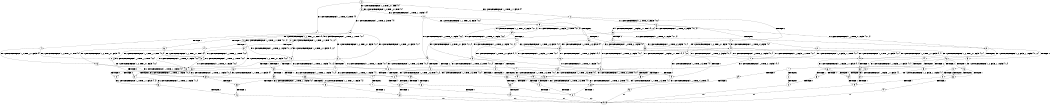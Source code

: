 digraph BCG {
size = "7, 10.5";
center = TRUE;
node [shape = circle];
0 [peripheries = 2];
0 -> 1 [label = "EX !1 !ATOMIC_EXCH_BRANCH (1, +1, TRUE, +0, 3, TRUE) !{0}"];
0 -> 2 [label = "EX !2 !ATOMIC_EXCH_BRANCH (1, +1, TRUE, +1, 1, FALSE) !{0}"];
0 -> 3 [label = "EX !0 !ATOMIC_EXCH_BRANCH (1, +0, TRUE, +0, 1, TRUE) !{0}"];
1 -> 4 [label = "TERMINATE !1"];
1 -> 5 [label = "EX !2 !ATOMIC_EXCH_BRANCH (1, +1, TRUE, +1, 1, TRUE) !{0, 1}"];
1 -> 6 [label = "EX !0 !ATOMIC_EXCH_BRANCH (1, +0, TRUE, +0, 1, FALSE) !{0, 1}"];
2 -> 7 [label = "TERMINATE !2"];
2 -> 8 [label = "EX !1 !ATOMIC_EXCH_BRANCH (1, +1, TRUE, +0, 3, FALSE) !{0, 2}"];
2 -> 9 [label = "EX !0 !ATOMIC_EXCH_BRANCH (1, +0, TRUE, +0, 1, FALSE) !{0, 2}"];
3 -> 10 [label = "EX !1 !ATOMIC_EXCH_BRANCH (1, +1, TRUE, +0, 3, TRUE) !{0}"];
3 -> 11 [label = "EX !2 !ATOMIC_EXCH_BRANCH (1, +1, TRUE, +1, 1, FALSE) !{0}"];
3 -> 3 [label = "EX !0 !ATOMIC_EXCH_BRANCH (1, +0, TRUE, +0, 1, TRUE) !{0}"];
4 -> 12 [label = "EX !2 !ATOMIC_EXCH_BRANCH (1, +1, TRUE, +1, 1, TRUE) !{0}"];
4 -> 13 [label = "EX !0 !ATOMIC_EXCH_BRANCH (1, +0, TRUE, +0, 1, FALSE) !{0}"];
5 -> 14 [label = "TERMINATE !1"];
5 -> 15 [label = "EX !0 !ATOMIC_EXCH_BRANCH (1, +0, TRUE, +0, 1, FALSE) !{0, 1, 2}"];
5 -> 5 [label = "EX !2 !ATOMIC_EXCH_BRANCH (1, +1, TRUE, +1, 1, TRUE) !{0, 1, 2}"];
6 -> 16 [label = "TERMINATE !1"];
6 -> 17 [label = "TERMINATE !0"];
6 -> 18 [label = "EX !2 !ATOMIC_EXCH_BRANCH (1, +1, TRUE, +1, 1, FALSE) !{0, 1}"];
7 -> 19 [label = "EX !1 !ATOMIC_EXCH_BRANCH (1, +1, TRUE, +0, 3, FALSE) !{0}"];
7 -> 20 [label = "EX !0 !ATOMIC_EXCH_BRANCH (1, +0, TRUE, +0, 1, FALSE) !{0}"];
8 -> 21 [label = "TERMINATE !2"];
8 -> 22 [label = "EX !0 !ATOMIC_EXCH_BRANCH (1, +0, TRUE, +0, 1, FALSE) !{0, 1, 2}"];
8 -> 23 [label = "EX !1 !ATOMIC_EXCH_BRANCH (1, +0, FALSE, +1, 1, TRUE) !{0, 1, 2}"];
9 -> 24 [label = "TERMINATE !2"];
9 -> 25 [label = "TERMINATE !0"];
9 -> 18 [label = "EX !1 !ATOMIC_EXCH_BRANCH (1, +1, TRUE, +0, 3, TRUE) !{0, 2}"];
10 -> 26 [label = "TERMINATE !1"];
10 -> 27 [label = "EX !2 !ATOMIC_EXCH_BRANCH (1, +1, TRUE, +1, 1, TRUE) !{0, 1}"];
10 -> 6 [label = "EX !0 !ATOMIC_EXCH_BRANCH (1, +0, TRUE, +0, 1, FALSE) !{0, 1}"];
11 -> 28 [label = "TERMINATE !2"];
11 -> 29 [label = "EX !1 !ATOMIC_EXCH_BRANCH (1, +1, TRUE, +0, 3, FALSE) !{0, 2}"];
11 -> 9 [label = "EX !0 !ATOMIC_EXCH_BRANCH (1, +0, TRUE, +0, 1, FALSE) !{0, 2}"];
12 -> 30 [label = "EX !0 !ATOMIC_EXCH_BRANCH (1, +0, TRUE, +0, 1, FALSE) !{0, 2}"];
12 -> 12 [label = "EX !2 !ATOMIC_EXCH_BRANCH (1, +1, TRUE, +1, 1, TRUE) !{0, 2}"];
13 -> 31 [label = "TERMINATE !0"];
13 -> 32 [label = "EX !2 !ATOMIC_EXCH_BRANCH (1, +1, TRUE, +1, 1, FALSE) !{0}"];
14 -> 30 [label = "EX !0 !ATOMIC_EXCH_BRANCH (1, +0, TRUE, +0, 1, FALSE) !{0, 2}"];
14 -> 12 [label = "EX !2 !ATOMIC_EXCH_BRANCH (1, +1, TRUE, +1, 1, TRUE) !{0, 2}"];
15 -> 33 [label = "TERMINATE !1"];
15 -> 34 [label = "TERMINATE !0"];
15 -> 18 [label = "EX !2 !ATOMIC_EXCH_BRANCH (1, +1, TRUE, +1, 1, FALSE) !{0, 1, 2}"];
16 -> 31 [label = "TERMINATE !0"];
16 -> 32 [label = "EX !2 !ATOMIC_EXCH_BRANCH (1, +1, TRUE, +1, 1, FALSE) !{0}"];
17 -> 35 [label = "TERMINATE !1"];
17 -> 36 [label = "EX !2 !ATOMIC_EXCH_BRANCH (1, +1, TRUE, +1, 1, FALSE) !{1}"];
18 -> 37 [label = "TERMINATE !1"];
18 -> 38 [label = "TERMINATE !2"];
18 -> 39 [label = "TERMINATE !0"];
19 -> 40 [label = "EX !0 !ATOMIC_EXCH_BRANCH (1, +0, TRUE, +0, 1, FALSE) !{0, 1}"];
19 -> 41 [label = "EX !1 !ATOMIC_EXCH_BRANCH (1, +0, FALSE, +1, 1, TRUE) !{0, 1}"];
20 -> 42 [label = "TERMINATE !0"];
20 -> 43 [label = "EX !1 !ATOMIC_EXCH_BRANCH (1, +1, TRUE, +0, 3, TRUE) !{0}"];
21 -> 40 [label = "EX !0 !ATOMIC_EXCH_BRANCH (1, +0, TRUE, +0, 1, FALSE) !{0, 1}"];
21 -> 41 [label = "EX !1 !ATOMIC_EXCH_BRANCH (1, +0, FALSE, +1, 1, TRUE) !{0, 1}"];
22 -> 44 [label = "TERMINATE !2"];
22 -> 45 [label = "TERMINATE !0"];
22 -> 46 [label = "EX !1 !ATOMIC_EXCH_BRANCH (1, +0, FALSE, +1, 1, FALSE) !{0, 1, 2}"];
23 -> 47 [label = "TERMINATE !2"];
23 -> 48 [label = "EX !0 !ATOMIC_EXCH_BRANCH (1, +0, TRUE, +0, 1, FALSE) !{0, 1, 2}"];
23 -> 8 [label = "EX !1 !ATOMIC_EXCH_BRANCH (1, +1, TRUE, +0, 3, FALSE) !{0, 1, 2}"];
24 -> 42 [label = "TERMINATE !0"];
24 -> 43 [label = "EX !1 !ATOMIC_EXCH_BRANCH (1, +1, TRUE, +0, 3, TRUE) !{0}"];
25 -> 49 [label = "TERMINATE !2"];
25 -> 36 [label = "EX !1 !ATOMIC_EXCH_BRANCH (1, +1, TRUE, +0, 3, TRUE) !{1, 2}"];
26 -> 50 [label = "EX !2 !ATOMIC_EXCH_BRANCH (1, +1, TRUE, +1, 1, TRUE) !{0}"];
26 -> 13 [label = "EX !0 !ATOMIC_EXCH_BRANCH (1, +0, TRUE, +0, 1, FALSE) !{0}"];
27 -> 51 [label = "TERMINATE !1"];
27 -> 27 [label = "EX !2 !ATOMIC_EXCH_BRANCH (1, +1, TRUE, +1, 1, TRUE) !{0, 1, 2}"];
27 -> 15 [label = "EX !0 !ATOMIC_EXCH_BRANCH (1, +0, TRUE, +0, 1, FALSE) !{0, 1, 2}"];
28 -> 52 [label = "EX !1 !ATOMIC_EXCH_BRANCH (1, +1, TRUE, +0, 3, FALSE) !{0}"];
28 -> 20 [label = "EX !0 !ATOMIC_EXCH_BRANCH (1, +0, TRUE, +0, 1, FALSE) !{0}"];
29 -> 53 [label = "TERMINATE !2"];
29 -> 54 [label = "EX !1 !ATOMIC_EXCH_BRANCH (1, +0, FALSE, +1, 1, TRUE) !{0, 1, 2}"];
29 -> 22 [label = "EX !0 !ATOMIC_EXCH_BRANCH (1, +0, TRUE, +0, 1, FALSE) !{0, 1, 2}"];
30 -> 55 [label = "TERMINATE !0"];
30 -> 32 [label = "EX !2 !ATOMIC_EXCH_BRANCH (1, +1, TRUE, +1, 1, FALSE) !{0, 2}"];
31 -> 56 [label = "EX !2 !ATOMIC_EXCH_BRANCH (1, +1, TRUE, +1, 1, FALSE) !{1, 2}"];
32 -> 57 [label = "TERMINATE !2"];
32 -> 58 [label = "TERMINATE !0"];
33 -> 55 [label = "TERMINATE !0"];
33 -> 32 [label = "EX !2 !ATOMIC_EXCH_BRANCH (1, +1, TRUE, +1, 1, FALSE) !{0, 2}"];
34 -> 59 [label = "TERMINATE !1"];
34 -> 36 [label = "EX !2 !ATOMIC_EXCH_BRANCH (1, +1, TRUE, +1, 1, FALSE) !{1, 2}"];
35 -> 60 [label = "EX !2 !ATOMIC_EXCH_BRANCH (1, +1, TRUE, +1, 1, FALSE) !{2}"];
36 -> 61 [label = "TERMINATE !1"];
36 -> 62 [label = "TERMINATE !2"];
37 -> 57 [label = "TERMINATE !2"];
37 -> 58 [label = "TERMINATE !0"];
38 -> 63 [label = "TERMINATE !1"];
38 -> 64 [label = "TERMINATE !0"];
39 -> 61 [label = "TERMINATE !1"];
39 -> 62 [label = "TERMINATE !2"];
40 -> 65 [label = "TERMINATE !0"];
40 -> 66 [label = "EX !1 !ATOMIC_EXCH_BRANCH (1, +0, FALSE, +1, 1, FALSE) !{0, 1}"];
41 -> 67 [label = "EX !0 !ATOMIC_EXCH_BRANCH (1, +0, TRUE, +0, 1, FALSE) !{0, 1}"];
41 -> 19 [label = "EX !1 !ATOMIC_EXCH_BRANCH (1, +1, TRUE, +0, 3, FALSE) !{0, 1}"];
42 -> 68 [label = "EX !1 !ATOMIC_EXCH_BRANCH (1, +1, TRUE, +0, 3, TRUE) !{1}"];
43 -> 63 [label = "TERMINATE !1"];
43 -> 64 [label = "TERMINATE !0"];
44 -> 65 [label = "TERMINATE !0"];
44 -> 66 [label = "EX !1 !ATOMIC_EXCH_BRANCH (1, +0, FALSE, +1, 1, FALSE) !{0, 1}"];
45 -> 69 [label = "TERMINATE !2"];
45 -> 70 [label = "EX !1 !ATOMIC_EXCH_BRANCH (1, +0, FALSE, +1, 1, FALSE) !{1, 2}"];
46 -> 71 [label = "TERMINATE !1"];
46 -> 72 [label = "TERMINATE !2"];
46 -> 73 [label = "TERMINATE !0"];
47 -> 67 [label = "EX !0 !ATOMIC_EXCH_BRANCH (1, +0, TRUE, +0, 1, FALSE) !{0, 1}"];
47 -> 19 [label = "EX !1 !ATOMIC_EXCH_BRANCH (1, +1, TRUE, +0, 3, FALSE) !{0, 1}"];
48 -> 74 [label = "TERMINATE !2"];
48 -> 75 [label = "TERMINATE !0"];
48 -> 18 [label = "EX !1 !ATOMIC_EXCH_BRANCH (1, +1, TRUE, +0, 3, TRUE) !{0, 1, 2}"];
49 -> 68 [label = "EX !1 !ATOMIC_EXCH_BRANCH (1, +1, TRUE, +0, 3, TRUE) !{1}"];
50 -> 50 [label = "EX !2 !ATOMIC_EXCH_BRANCH (1, +1, TRUE, +1, 1, TRUE) !{0, 2}"];
50 -> 30 [label = "EX !0 !ATOMIC_EXCH_BRANCH (1, +0, TRUE, +0, 1, FALSE) !{0, 2}"];
51 -> 50 [label = "EX !2 !ATOMIC_EXCH_BRANCH (1, +1, TRUE, +1, 1, TRUE) !{0, 2}"];
51 -> 30 [label = "EX !0 !ATOMIC_EXCH_BRANCH (1, +0, TRUE, +0, 1, FALSE) !{0, 2}"];
52 -> 76 [label = "EX !1 !ATOMIC_EXCH_BRANCH (1, +0, FALSE, +1, 1, TRUE) !{0, 1}"];
52 -> 40 [label = "EX !0 !ATOMIC_EXCH_BRANCH (1, +0, TRUE, +0, 1, FALSE) !{0, 1}"];
53 -> 76 [label = "EX !1 !ATOMIC_EXCH_BRANCH (1, +0, FALSE, +1, 1, TRUE) !{0, 1}"];
53 -> 40 [label = "EX !0 !ATOMIC_EXCH_BRANCH (1, +0, TRUE, +0, 1, FALSE) !{0, 1}"];
54 -> 77 [label = "TERMINATE !2"];
54 -> 29 [label = "EX !1 !ATOMIC_EXCH_BRANCH (1, +1, TRUE, +0, 3, FALSE) !{0, 1, 2}"];
54 -> 48 [label = "EX !0 !ATOMIC_EXCH_BRANCH (1, +0, TRUE, +0, 1, FALSE) !{0, 1, 2}"];
55 -> 56 [label = "EX !2 !ATOMIC_EXCH_BRANCH (1, +1, TRUE, +1, 1, FALSE) !{1, 2}"];
56 -> 78 [label = "TERMINATE !2"];
57 -> 79 [label = "TERMINATE !0"];
58 -> 78 [label = "TERMINATE !2"];
59 -> 60 [label = "EX !2 !ATOMIC_EXCH_BRANCH (1, +1, TRUE, +1, 1, FALSE) !{2}"];
60 -> 80 [label = "TERMINATE !2"];
61 -> 80 [label = "TERMINATE !2"];
62 -> 81 [label = "TERMINATE !1"];
63 -> 79 [label = "TERMINATE !0"];
64 -> 81 [label = "TERMINATE !1"];
65 -> 82 [label = "EX !1 !ATOMIC_EXCH_BRANCH (1, +0, FALSE, +1, 1, FALSE) !{1}"];
66 -> 83 [label = "TERMINATE !1"];
66 -> 84 [label = "TERMINATE !0"];
67 -> 85 [label = "TERMINATE !0"];
67 -> 43 [label = "EX !1 !ATOMIC_EXCH_BRANCH (1, +1, TRUE, +0, 3, TRUE) !{0, 1}"];
68 -> 81 [label = "TERMINATE !1"];
69 -> 82 [label = "EX !1 !ATOMIC_EXCH_BRANCH (1, +0, FALSE, +1, 1, FALSE) !{1}"];
70 -> 86 [label = "TERMINATE !1"];
70 -> 87 [label = "TERMINATE !2"];
71 -> 88 [label = "TERMINATE !2"];
71 -> 89 [label = "TERMINATE !0"];
72 -> 83 [label = "TERMINATE !1"];
72 -> 84 [label = "TERMINATE !0"];
73 -> 86 [label = "TERMINATE !1"];
73 -> 87 [label = "TERMINATE !2"];
74 -> 85 [label = "TERMINATE !0"];
74 -> 43 [label = "EX !1 !ATOMIC_EXCH_BRANCH (1, +1, TRUE, +0, 3, TRUE) !{0, 1}"];
75 -> 90 [label = "TERMINATE !2"];
75 -> 36 [label = "EX !1 !ATOMIC_EXCH_BRANCH (1, +1, TRUE, +0, 3, TRUE) !{1, 2}"];
76 -> 52 [label = "EX !1 !ATOMIC_EXCH_BRANCH (1, +1, TRUE, +0, 3, FALSE) !{0, 1}"];
76 -> 67 [label = "EX !0 !ATOMIC_EXCH_BRANCH (1, +0, TRUE, +0, 1, FALSE) !{0, 1}"];
77 -> 52 [label = "EX !1 !ATOMIC_EXCH_BRANCH (1, +1, TRUE, +0, 3, FALSE) !{0, 1}"];
77 -> 67 [label = "EX !0 !ATOMIC_EXCH_BRANCH (1, +0, TRUE, +0, 1, FALSE) !{0, 1}"];
78 -> 91 [label = "exit"];
79 -> 91 [label = "exit"];
80 -> 91 [label = "exit"];
81 -> 91 [label = "exit"];
82 -> 92 [label = "TERMINATE !1"];
83 -> 93 [label = "TERMINATE !0"];
84 -> 92 [label = "TERMINATE !1"];
85 -> 68 [label = "EX !1 !ATOMIC_EXCH_BRANCH (1, +1, TRUE, +0, 3, TRUE) !{1}"];
86 -> 94 [label = "TERMINATE !2"];
87 -> 92 [label = "TERMINATE !1"];
88 -> 93 [label = "TERMINATE !0"];
89 -> 95 [label = "TERMINATE !2"];
90 -> 68 [label = "EX !1 !ATOMIC_EXCH_BRANCH (1, +1, TRUE, +0, 3, TRUE) !{1}"];
92 -> 91 [label = "exit"];
93 -> 91 [label = "exit"];
94 -> 91 [label = "exit"];
95 -> 91 [label = "exit"];
}
